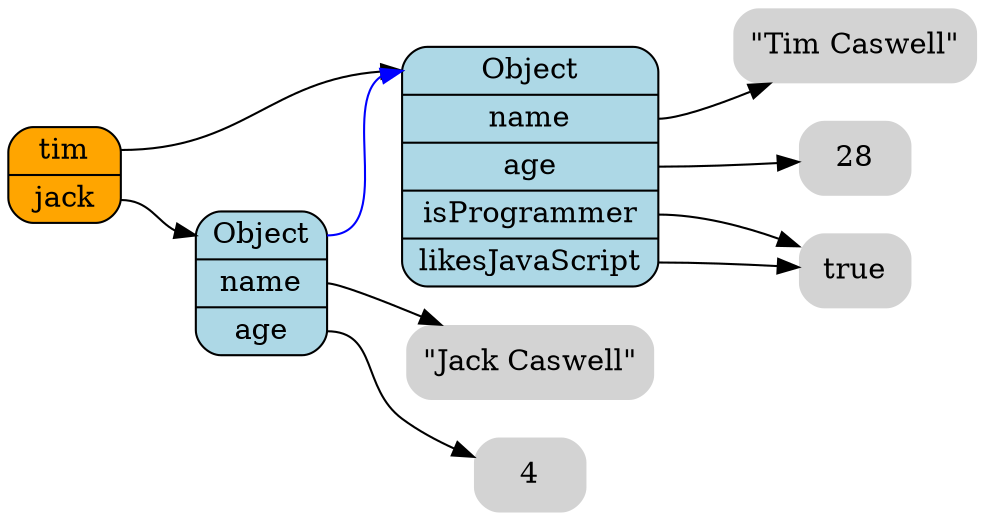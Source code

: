 digraph finite_state_machine {
	size="8,5"
	rankdir = "LR"

  /* Functions */
  node [shape = Mrecord, fillcolor=orange, style=filled];
  global [label="<tim>tim|<jack>jack"];
  /* Objects */
  node [shape = Mrecord, fillcolor=lightBlue, style=filled];
  obj1 [label = "<__proto__>Object|<name>name|<age>age|<isProgrammer>isProgrammer|<likesJavaScript>likesJavaScript"];
  obj2 [label = "<__proto__>Object|<name>name|<age>age"];
  /* Literals */
  node [shape = plaintext, fillcolor=lightGrey, style="filled,rounded"];
  tim [label="\"Tim Caswell\""]
  jack [label="\"Jack Caswell\""]
  true [label="true"]
  n4 [label="4"]
  n28 [label="28"]
  /* Links */
  obj2:__proto__ -> obj1:__proto__ [color=blue];
  global:tim -> obj1:__proto__;
  obj1:name -> tim;
  obj1:age -> n28;
  obj1:isProgrammer -> true;
  obj1:likesJavaScript -> true;
  global:jack -> obj2:__proto__;
  obj2:name -> jack;
  obj2:age -> n4;
}